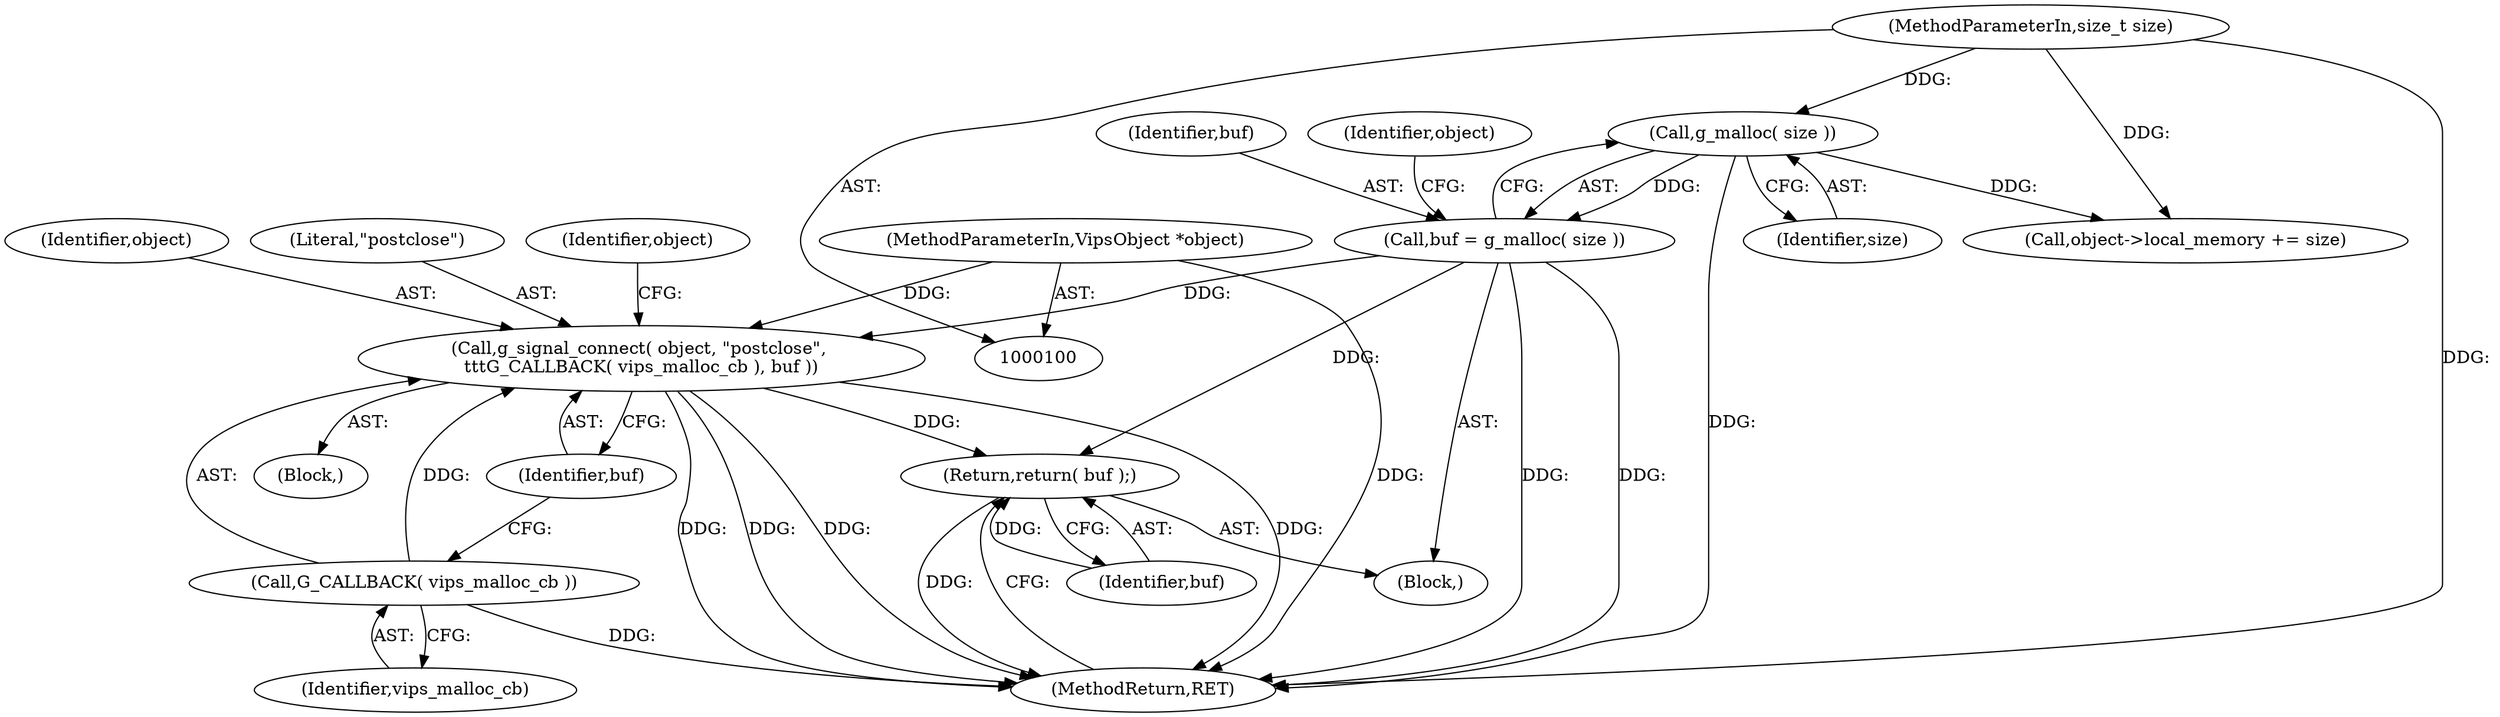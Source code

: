 digraph "1_libvips_00622428bda8d7521db8d74260b519fa41d69d0a@API" {
"1000112" [label="(Call,g_signal_connect( object, \"postclose\", \n\t\t\tG_CALLBACK( vips_malloc_cb ), buf ))"];
"1000101" [label="(MethodParameterIn,VipsObject *object)"];
"1000115" [label="(Call,G_CALLBACK( vips_malloc_cb ))"];
"1000105" [label="(Call,buf = g_malloc( size ))"];
"1000107" [label="(Call,g_malloc( size ))"];
"1000102" [label="(MethodParameterIn,size_t size)"];
"1000123" [label="(Return,return( buf );)"];
"1000105" [label="(Call,buf = g_malloc( size ))"];
"1000123" [label="(Return,return( buf );)"];
"1000113" [label="(Identifier,object)"];
"1000115" [label="(Call,G_CALLBACK( vips_malloc_cb ))"];
"1000124" [label="(Identifier,buf)"];
"1000114" [label="(Literal,\"postclose\")"];
"1000116" [label="(Identifier,vips_malloc_cb)"];
"1000125" [label="(MethodReturn,RET)"];
"1000111" [label="(Block,)"];
"1000117" [label="(Identifier,buf)"];
"1000108" [label="(Identifier,size)"];
"1000112" [label="(Call,g_signal_connect( object, \"postclose\", \n\t\t\tG_CALLBACK( vips_malloc_cb ), buf ))"];
"1000106" [label="(Identifier,buf)"];
"1000102" [label="(MethodParameterIn,size_t size)"];
"1000120" [label="(Identifier,object)"];
"1000101" [label="(MethodParameterIn,VipsObject *object)"];
"1000110" [label="(Identifier,object)"];
"1000107" [label="(Call,g_malloc( size ))"];
"1000118" [label="(Call,object->local_memory += size)"];
"1000103" [label="(Block,)"];
"1000112" -> "1000111"  [label="AST: "];
"1000112" -> "1000117"  [label="CFG: "];
"1000113" -> "1000112"  [label="AST: "];
"1000114" -> "1000112"  [label="AST: "];
"1000115" -> "1000112"  [label="AST: "];
"1000117" -> "1000112"  [label="AST: "];
"1000120" -> "1000112"  [label="CFG: "];
"1000112" -> "1000125"  [label="DDG: "];
"1000112" -> "1000125"  [label="DDG: "];
"1000112" -> "1000125"  [label="DDG: "];
"1000112" -> "1000125"  [label="DDG: "];
"1000101" -> "1000112"  [label="DDG: "];
"1000115" -> "1000112"  [label="DDG: "];
"1000105" -> "1000112"  [label="DDG: "];
"1000112" -> "1000123"  [label="DDG: "];
"1000101" -> "1000100"  [label="AST: "];
"1000101" -> "1000125"  [label="DDG: "];
"1000115" -> "1000116"  [label="CFG: "];
"1000116" -> "1000115"  [label="AST: "];
"1000117" -> "1000115"  [label="CFG: "];
"1000115" -> "1000125"  [label="DDG: "];
"1000105" -> "1000103"  [label="AST: "];
"1000105" -> "1000107"  [label="CFG: "];
"1000106" -> "1000105"  [label="AST: "];
"1000107" -> "1000105"  [label="AST: "];
"1000110" -> "1000105"  [label="CFG: "];
"1000105" -> "1000125"  [label="DDG: "];
"1000105" -> "1000125"  [label="DDG: "];
"1000107" -> "1000105"  [label="DDG: "];
"1000105" -> "1000123"  [label="DDG: "];
"1000107" -> "1000108"  [label="CFG: "];
"1000108" -> "1000107"  [label="AST: "];
"1000107" -> "1000125"  [label="DDG: "];
"1000102" -> "1000107"  [label="DDG: "];
"1000107" -> "1000118"  [label="DDG: "];
"1000102" -> "1000100"  [label="AST: "];
"1000102" -> "1000125"  [label="DDG: "];
"1000102" -> "1000118"  [label="DDG: "];
"1000123" -> "1000103"  [label="AST: "];
"1000123" -> "1000124"  [label="CFG: "];
"1000124" -> "1000123"  [label="AST: "];
"1000125" -> "1000123"  [label="CFG: "];
"1000123" -> "1000125"  [label="DDG: "];
"1000124" -> "1000123"  [label="DDG: "];
}
